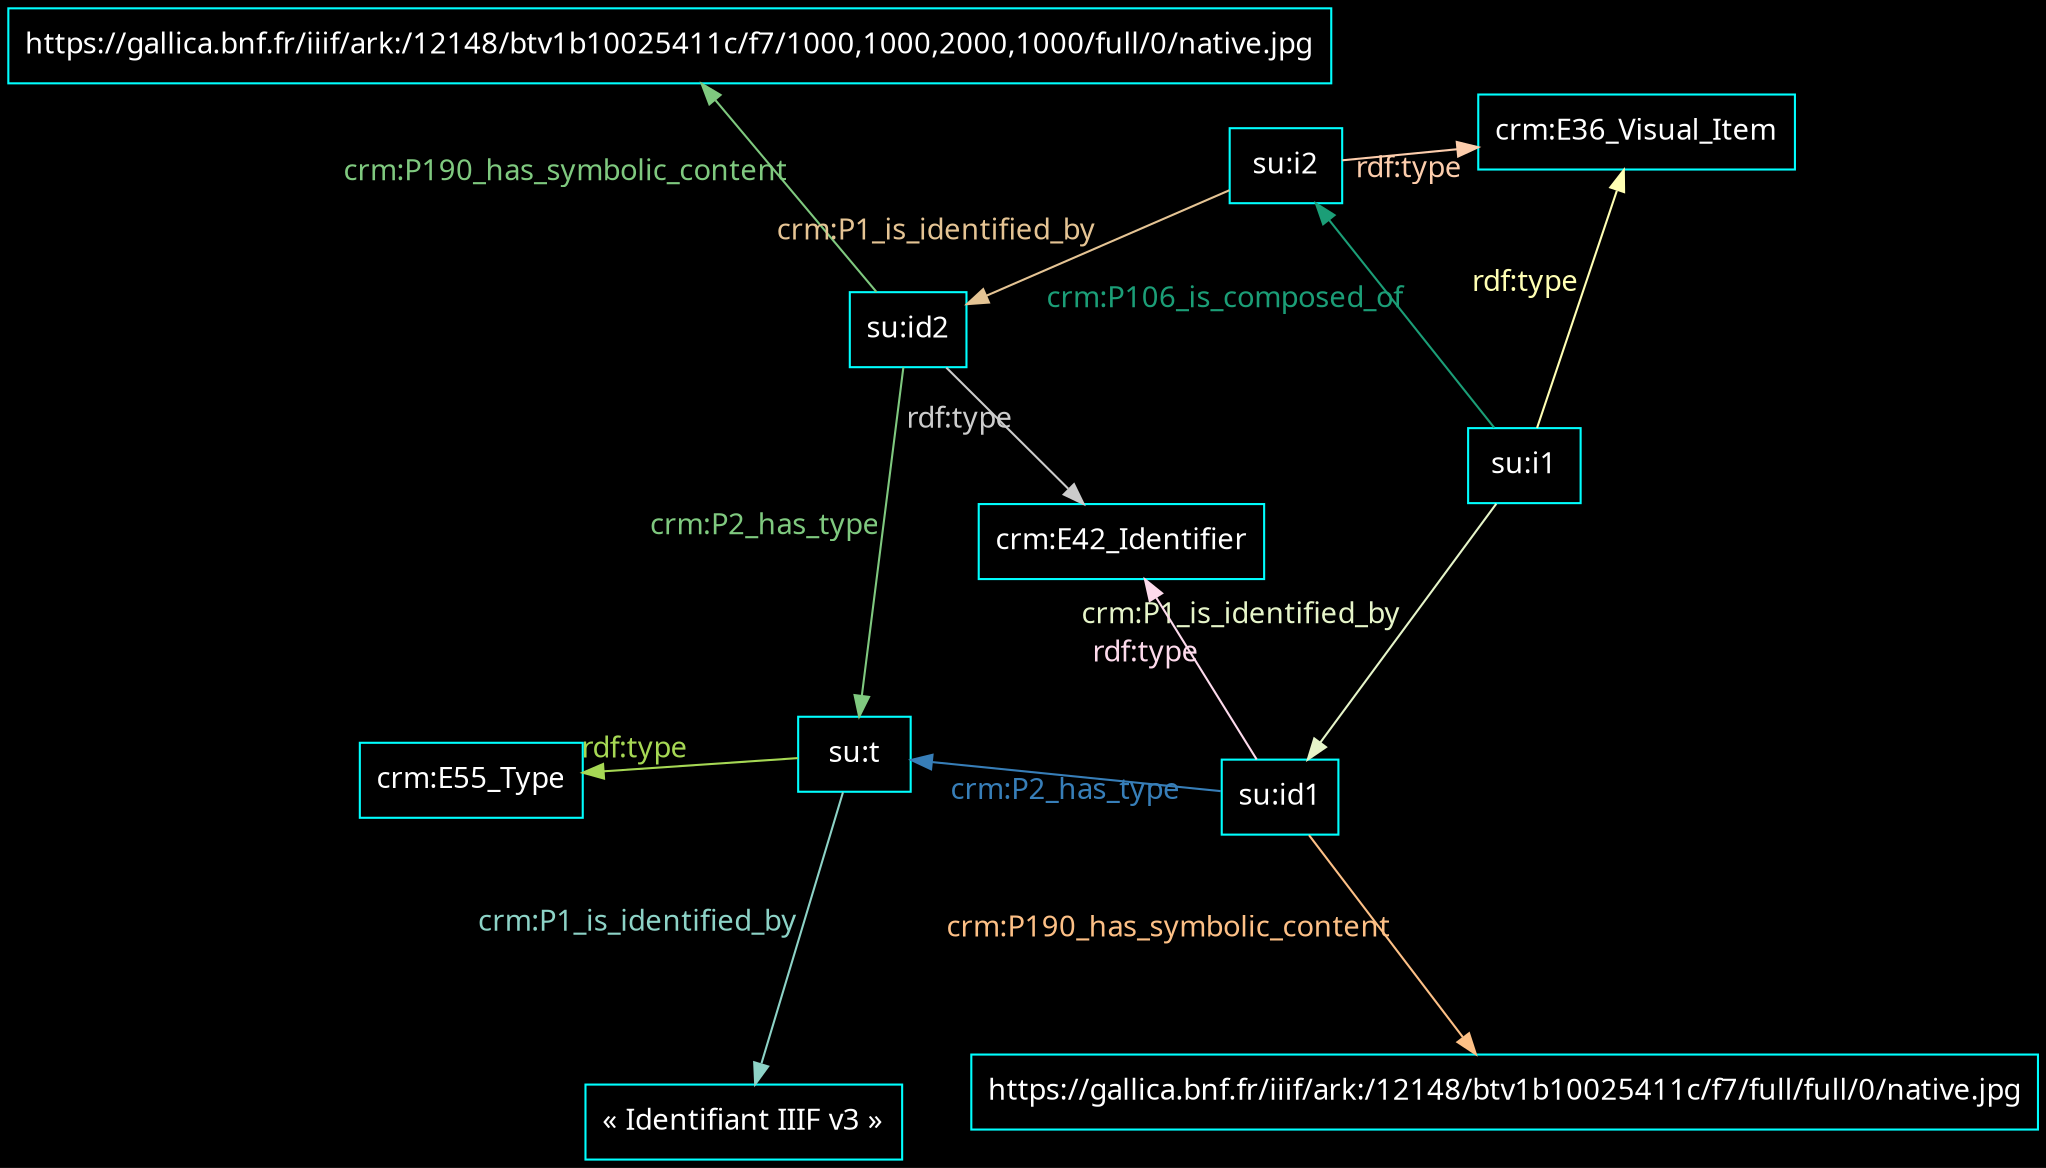 digraph {
    graph [bgcolor=black]
    rankdir=LR
    node [color=white,fontcolor=white,fontname="FiraCode Nerd Font Mono Regular",shape=box]
    edge [color=white,fontcolor=white,fontname="FiraCode Nerd Font Mono Regular"]
    

    layout=neato
overlap=scale
splines=true
sep=.1
node [color=cyan,fontcolor=white]
edge [color=cyan,fontcolor=white]
"su:i1" -> "crm:E36_Visual_Item" [label="rdf:type",color="#ffffb3",fontcolor="#ffffb3"]
"su:t" -> "crm:E55_Type" [label="rdf:type",color="#a6d854",fontcolor="#a6d854"]
"su:i1" -> "su:id1" [label="crm:P1_is_identified_by",color="#e6f5c9",fontcolor="#e6f5c9"]
"su:id2" -> "su:t" [label="crm:P2_has_type",color="#7fc97f",fontcolor="#7fc97f"]
"su:t" -> "« Identifiant IIIF v3 »" [label="crm:P1_is_identified_by",color="#8dd3c7",fontcolor="#8dd3c7"]
"su:id1" -> "https://gallica.bnf.fr/iiif/ark:/12148/btv1b10025411c/f7/full/full/0/native.jpg" [label="crm:P190_has_symbolic_content",color="#fdc086",fontcolor="#fdc086"]
"su:id2" -> "https://gallica.bnf.fr/iiif/ark:/12148/btv1b10025411c/f7/1000,1000,2000,1000/full/0/native.jpg" [label="crm:P190_has_symbolic_content",color="#7fc97f",fontcolor="#7fc97f"]
"su:i2" -> "crm:E36_Visual_Item" [label="rdf:type",color="#fdcdac",fontcolor="#fdcdac"]
"su:id1" -> "su:t" [label="crm:P2_has_type",color="#377eb8",fontcolor="#377eb8"]
"su:i1" -> "su:i2" [label="crm:P106_is_composed_of",color="#1b9e77",fontcolor="#1b9e77"]
"su:i2" -> "su:id2" [label="crm:P1_is_identified_by",color="#e5c494",fontcolor="#e5c494"]
"su:id1" -> "crm:E42_Identifier" [label="rdf:type",color="#fddaec",fontcolor="#fddaec"]
"su:id2" -> "crm:E42_Identifier" [label="rdf:type",color="#cccccc",fontcolor="#cccccc"]
}
